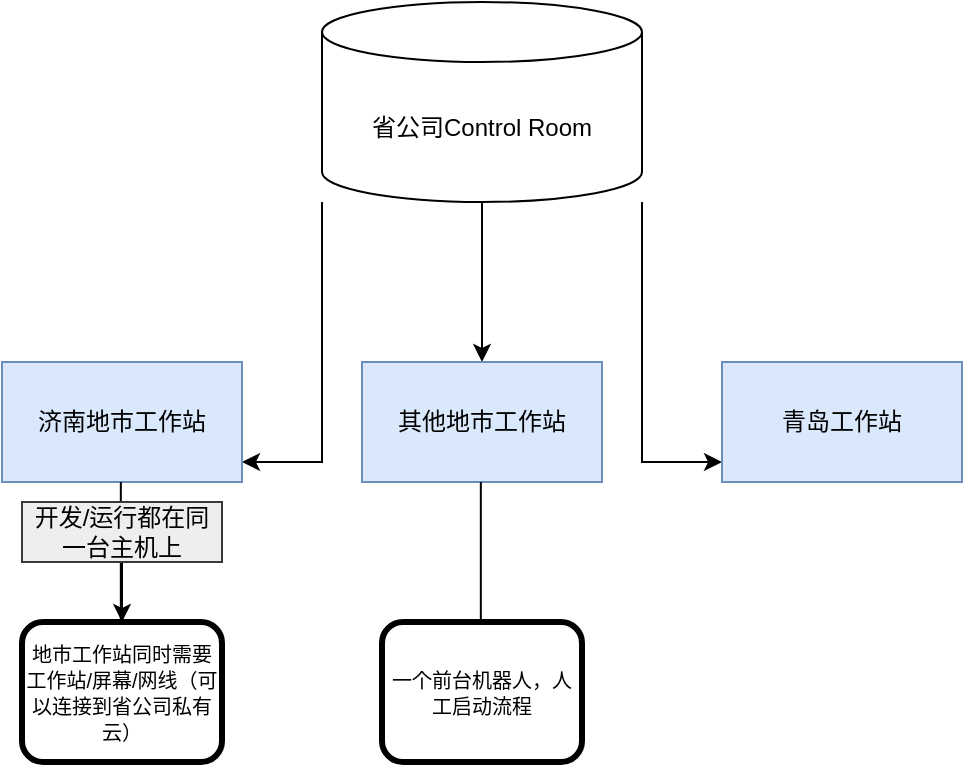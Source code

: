 <mxfile version="14.5.8" type="github">
  <diagram id="EXYbzJqJS_ykaDXQf24J" name="Page-1">
    <mxGraphModel dx="599" dy="310" grid="1" gridSize="10" guides="1" tooltips="1" connect="1" arrows="1" fold="1" page="1" pageScale="1" pageWidth="850" pageHeight="1100" math="0" shadow="0">
      <root>
        <mxCell id="0" />
        <mxCell id="1" parent="0" />
        <mxCell id="4Zz6R4RiP30P9EFLJrL6-6" value="" style="edgeStyle=orthogonalEdgeStyle;rounded=0;orthogonalLoop=1;jettySize=auto;html=1;" edge="1" parent="1" source="4Zz6R4RiP30P9EFLJrL6-1" target="4Zz6R4RiP30P9EFLJrL6-5">
          <mxGeometry relative="1" as="geometry">
            <Array as="points">
              <mxPoint x="320" y="340" />
            </Array>
          </mxGeometry>
        </mxCell>
        <mxCell id="4Zz6R4RiP30P9EFLJrL6-8" value="" style="edgeStyle=orthogonalEdgeStyle;rounded=0;orthogonalLoop=1;jettySize=auto;html=1;" edge="1" parent="1" source="4Zz6R4RiP30P9EFLJrL6-1" target="4Zz6R4RiP30P9EFLJrL6-7">
          <mxGeometry relative="1" as="geometry">
            <Array as="points">
              <mxPoint x="480" y="340" />
            </Array>
          </mxGeometry>
        </mxCell>
        <mxCell id="4Zz6R4RiP30P9EFLJrL6-10" value="" style="edgeStyle=orthogonalEdgeStyle;rounded=0;orthogonalLoop=1;jettySize=auto;html=1;" edge="1" parent="1" source="4Zz6R4RiP30P9EFLJrL6-1" target="4Zz6R4RiP30P9EFLJrL6-9">
          <mxGeometry relative="1" as="geometry" />
        </mxCell>
        <mxCell id="4Zz6R4RiP30P9EFLJrL6-1" value="省公司Control Room" style="shape=cylinder3;whiteSpace=wrap;html=1;boundedLbl=1;backgroundOutline=1;size=15;" vertex="1" parent="1">
          <mxGeometry x="320" y="110" width="160" height="100" as="geometry" />
        </mxCell>
        <mxCell id="4Zz6R4RiP30P9EFLJrL6-5" value="济南地市工作站" style="whiteSpace=wrap;html=1;fillColor=#dae8fc;strokeColor=#6c8ebf;" vertex="1" parent="1">
          <mxGeometry x="160" y="290" width="120" height="60" as="geometry" />
        </mxCell>
        <mxCell id="4Zz6R4RiP30P9EFLJrL6-7" value="青岛工作站" style="whiteSpace=wrap;html=1;fillColor=#dae8fc;strokeColor=#6c8ebf;" vertex="1" parent="1">
          <mxGeometry x="520" y="290" width="120" height="60" as="geometry" />
        </mxCell>
        <mxCell id="4Zz6R4RiP30P9EFLJrL6-9" value="其他地市工作站" style="whiteSpace=wrap;html=1;fillColor=#dae8fc;strokeColor=#6c8ebf;" vertex="1" parent="1">
          <mxGeometry x="340" y="290" width="120" height="60" as="geometry" />
        </mxCell>
        <mxCell id="4Zz6R4RiP30P9EFLJrL6-19" value="&lt;p style=&quot;line-height: 100%&quot;&gt;&lt;font style=&quot;font-size: 10px&quot;&gt;地市工作站同时需要工作站/屏幕/网线（可以连接到省公司私有云）&lt;/font&gt;&lt;/p&gt;" style="shape=ext;rounded=1;html=1;whiteSpace=wrap;strokeWidth=3;" vertex="1" parent="1">
          <mxGeometry x="170" y="420" width="100" height="70" as="geometry" />
        </mxCell>
        <mxCell id="4Zz6R4RiP30P9EFLJrL6-24" value="" style="endArrow=none;html=1;" edge="1" parent="1">
          <mxGeometry width="50" height="50" relative="1" as="geometry">
            <mxPoint x="219.41" y="420" as="sourcePoint" />
            <mxPoint x="219.41" y="350" as="targetPoint" />
          </mxGeometry>
        </mxCell>
        <mxCell id="4Zz6R4RiP30P9EFLJrL6-25" value="" style="endArrow=none;html=1;" edge="1" parent="1">
          <mxGeometry width="50" height="50" relative="1" as="geometry">
            <mxPoint x="399.41" y="420" as="sourcePoint" />
            <mxPoint x="399.41" y="350" as="targetPoint" />
          </mxGeometry>
        </mxCell>
        <mxCell id="4Zz6R4RiP30P9EFLJrL6-26" value="&lt;p style=&quot;line-height: 100%&quot;&gt;&lt;font style=&quot;font-size: 10px&quot;&gt;一个前台机器人，人工启动流程&lt;/font&gt;&lt;/p&gt;" style="shape=ext;rounded=1;html=1;whiteSpace=wrap;strokeWidth=3;" vertex="1" parent="1">
          <mxGeometry x="350" y="420" width="100" height="70" as="geometry" />
        </mxCell>
        <mxCell id="4Zz6R4RiP30P9EFLJrL6-29" value="" style="edgeStyle=orthogonalEdgeStyle;rounded=0;orthogonalLoop=1;jettySize=auto;html=1;" edge="1" parent="1" source="4Zz6R4RiP30P9EFLJrL6-27" target="4Zz6R4RiP30P9EFLJrL6-19">
          <mxGeometry relative="1" as="geometry" />
        </mxCell>
        <mxCell id="4Zz6R4RiP30P9EFLJrL6-27" value="开发/运行都在同一台主机上" style="text;html=1;strokeColor=#36393d;fillColor=#eeeeee;align=center;verticalAlign=middle;whiteSpace=wrap;rounded=0;shadow=0;" vertex="1" parent="1">
          <mxGeometry x="170" y="360" width="100" height="30" as="geometry" />
        </mxCell>
      </root>
    </mxGraphModel>
  </diagram>
</mxfile>
